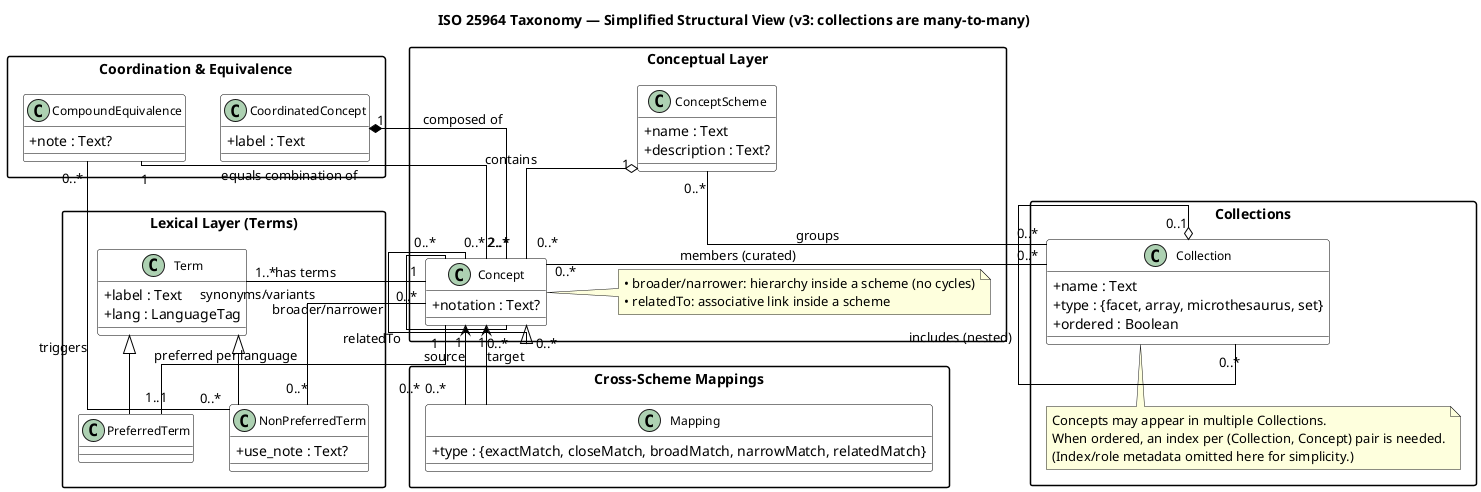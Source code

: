 @startuml
title ISO 25964 Taxonomy — Simplified Structural View (v3: collections are many‑to‑many)

skinparam linetype ortho
skinparam classAttributeIconSize 0
skinparam packageStyle rectangle
skinparam classFontSize 12
skinparam class {
  BackgroundColor White
  ArrowColor Black
  BorderColor Black
}

' =====================================================
' CORE CONCEPTUAL LAYER (simplified)
' =====================================================
package "Conceptual Layer" {
  class ConceptScheme {
    +name : Text
    +description : Text?
  }

  class Concept {
    +notation : Text?
  }

  ConceptScheme "1" o-- "0..*" Concept : contains

  Concept "0..*" -- "0..*" Concept : relatedTo
  Concept "0..*" -down-|> "0..*" Concept : broader/narrower

  note right of Concept
    • broader/narrower: hierarchy inside a scheme (no cycles)
    • relatedTo: associative link inside a scheme
  end note
}

' =====================================================
' LEXICAL LAYER (Terms) — simplified
' =====================================================
package "Lexical Layer (Terms)" {
  class Term {
    +label : Text
    +lang : LanguageTag
  }

  class PreferredTerm
  class NonPreferredTerm {
    +use_note : Text?
  }

  Term <|-- PreferredTerm
  Term <|-- NonPreferredTerm

  Concept "1" -- "1..*" Term : has terms
  Concept "1" -- "1..1" PreferredTerm : preferred per language
  Concept "0..*" -- "0..*" NonPreferredTerm : synonyms/variants
}

' =====================================================
' COORDINATION & COMPOUND EQUIVALENCE — simplified
' =====================================================
package "Coordination & Equivalence" {
  class CoordinatedConcept {
    +label : Text
  }
  CoordinatedConcept "1" *-- "2..*" Concept : composed of

  class CompoundEquivalence {
    +note : Text?
  }
  NonPreferredTerm "0..*" -- "0..*" CompoundEquivalence : triggers
  CompoundEquivalence "1" -- "2..*" Concept : equals combination of
}

' =====================================================
' COLLECTIONS (curation & ordering) — corrected multiplicity
' =====================================================
package "Collections" {
  class Collection {
    +name : Text
    +type : {facet, array, microthesaurus, set}
    +ordered : Boolean
  }

  ConceptScheme "0..*" -- "0..*" Collection : groups
  Collection "0..*" -- "0..*" Concept : members (curated)

  Collection "0..1" o-- "0..*" Collection : includes (nested)

  note bottom of Collection
    Concepts may appear in multiple Collections.
    When ordered, an index per (Collection, Concept) pair is needed.
    (Index/role metadata omitted here for simplicity.)
  end note
}

' =====================================================
' CROSS‑SCHEME MAPPINGS — clarified
' =====================================================
package "Cross‑Scheme Mappings" {
  class Mapping {
    +type : {exactMatch, closeMatch, broadMatch, narrowMatch, relatedMatch}
  }

  Concept "1" <-- "0..*" Mapping : source
  Mapping "0..*" --> "1" Concept : target


/'  note
    Cross‑scheme only (between different ConceptSchemes).
    Do not use for in‑scheme hierarchy/associations.
  end note
  '/
  
}

@enduml
